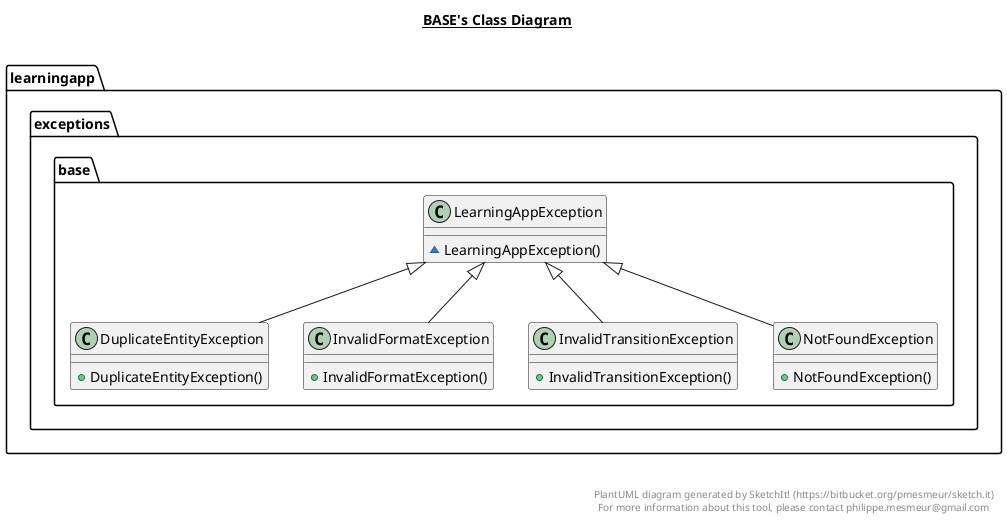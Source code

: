 @startuml

title __BASE's Class Diagram__\n

  namespace learningapp {
    namespace exceptions {
      namespace base {
        class learningapp.exceptions.base.DuplicateEntityException {
            + DuplicateEntityException()
        }
      }
    }
  }
  

  namespace learningapp {
    namespace exceptions {
      namespace base {
        class learningapp.exceptions.base.InvalidFormatException {
            + InvalidFormatException()
        }
      }
    }
  }
  

  namespace learningapp {
    namespace exceptions {
      namespace base {
        class learningapp.exceptions.base.InvalidTransitionException {
            + InvalidTransitionException()
        }
      }
    }
  }
  

  namespace learningapp {
    namespace exceptions {
      namespace base {
        class learningapp.exceptions.base.LearningAppException {
            ~ LearningAppException()
        }
      }
    }
  }
  

  namespace learningapp {
    namespace exceptions {
      namespace base {
        class learningapp.exceptions.base.NotFoundException {
            + NotFoundException()
        }
      }
    }
  }
  

  learningapp.exceptions.base.DuplicateEntityException -up-|> learningapp.exceptions.base.LearningAppException
  learningapp.exceptions.base.InvalidFormatException -up-|> learningapp.exceptions.base.LearningAppException
  learningapp.exceptions.base.InvalidTransitionException -up-|> learningapp.exceptions.base.LearningAppException
  learningapp.exceptions.base.NotFoundException -up-|> learningapp.exceptions.base.LearningAppException


right footer


PlantUML diagram generated by SketchIt! (https://bitbucket.org/pmesmeur/sketch.it)
For more information about this tool, please contact philippe.mesmeur@gmail.com
endfooter

@enduml
